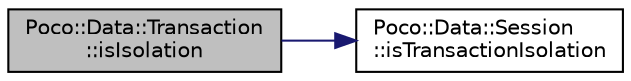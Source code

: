 digraph "Poco::Data::Transaction::isIsolation"
{
 // LATEX_PDF_SIZE
  edge [fontname="Helvetica",fontsize="10",labelfontname="Helvetica",labelfontsize="10"];
  node [fontname="Helvetica",fontsize="10",shape=record];
  rankdir="LR";
  Node1 [label="Poco::Data::Transaction\l::isIsolation",height=0.2,width=0.4,color="black", fillcolor="grey75", style="filled", fontcolor="black",tooltip=" "];
  Node1 -> Node2 [color="midnightblue",fontsize="10",style="solid"];
  Node2 [label="Poco::Data::Session\l::isTransactionIsolation",height=0.2,width=0.4,color="black", fillcolor="white", style="filled",URL="$classPoco_1_1Data_1_1Session.html#a8d7200fbadf5be7d2093e2ae926ea811",tooltip=" "];
}
